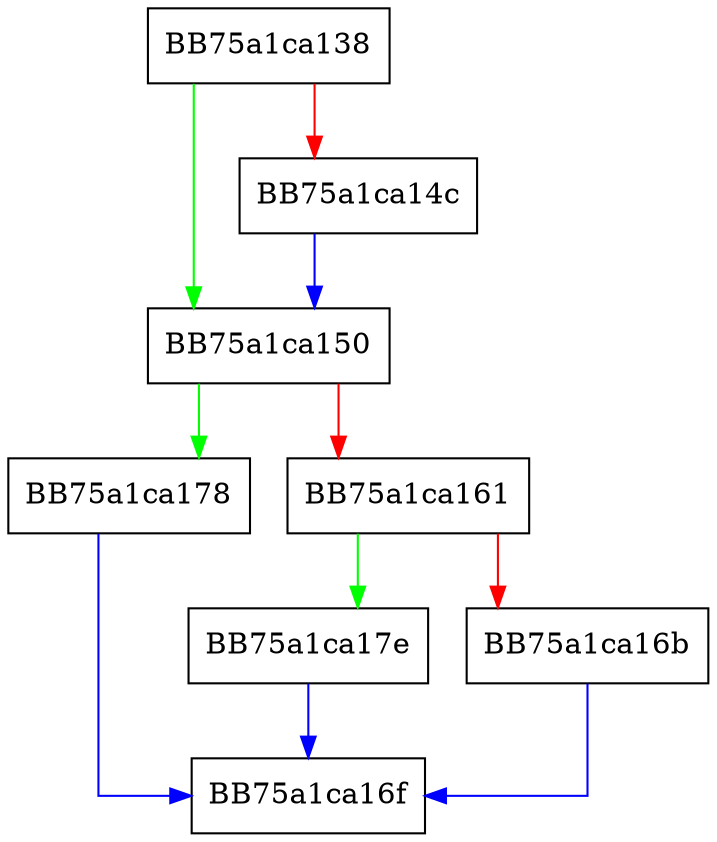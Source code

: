 digraph _Rrotate {
  node [shape="box"];
  graph [splines=ortho];
  BB75a1ca138 -> BB75a1ca150 [color="green"];
  BB75a1ca138 -> BB75a1ca14c [color="red"];
  BB75a1ca14c -> BB75a1ca150 [color="blue"];
  BB75a1ca150 -> BB75a1ca178 [color="green"];
  BB75a1ca150 -> BB75a1ca161 [color="red"];
  BB75a1ca161 -> BB75a1ca17e [color="green"];
  BB75a1ca161 -> BB75a1ca16b [color="red"];
  BB75a1ca16b -> BB75a1ca16f [color="blue"];
  BB75a1ca178 -> BB75a1ca16f [color="blue"];
  BB75a1ca17e -> BB75a1ca16f [color="blue"];
}